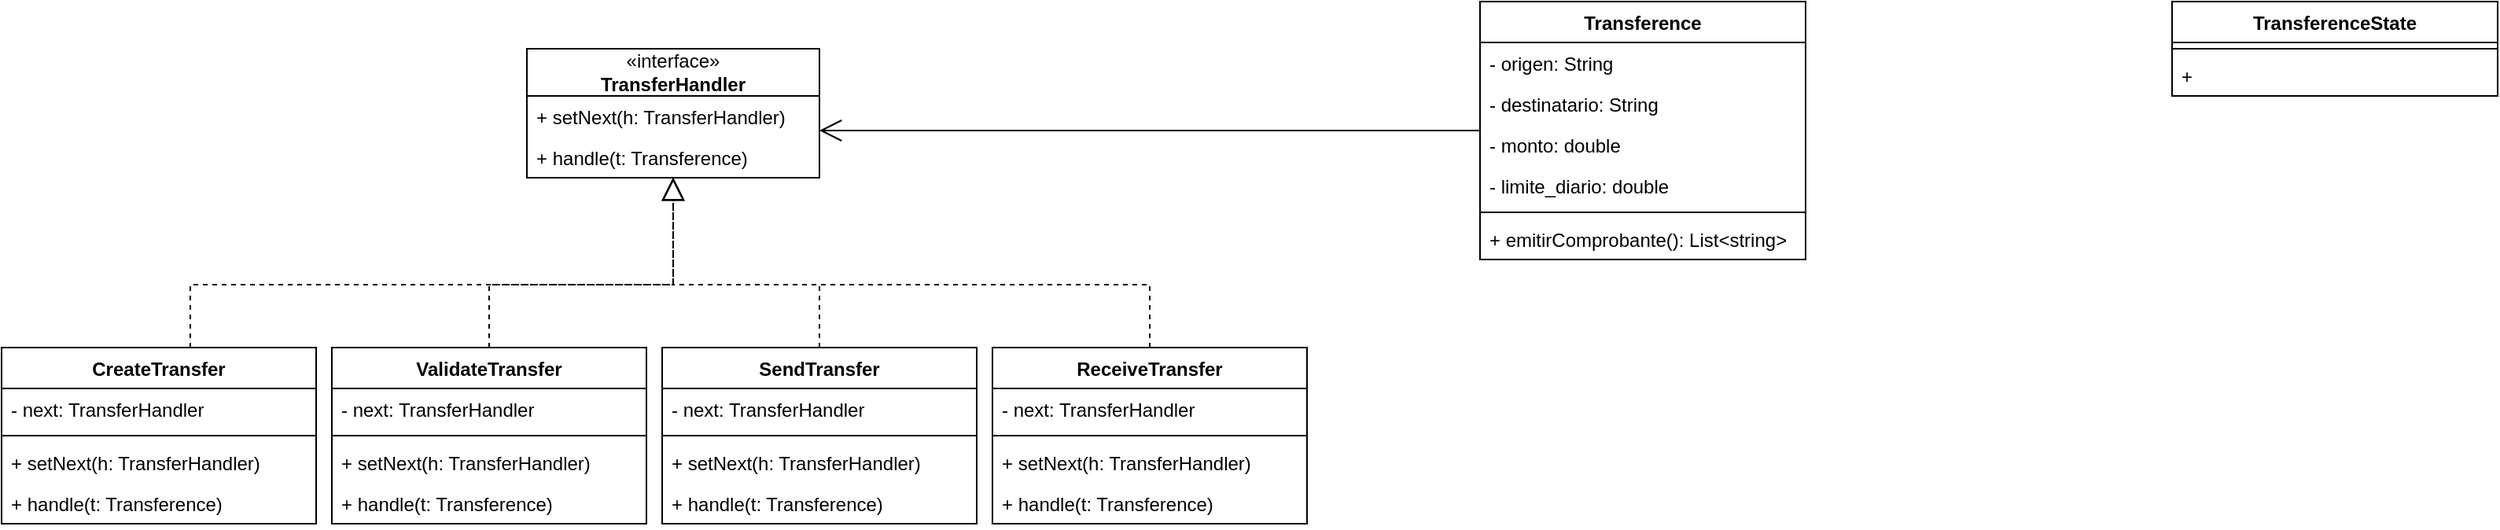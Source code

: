 <mxfile version="28.2.5">
  <diagram id="C5RBs43oDa-KdzZeNtuy" name="Page-1">
    <mxGraphModel dx="1042" dy="534" grid="1" gridSize="10" guides="1" tooltips="1" connect="1" arrows="1" fold="1" page="1" pageScale="1" pageWidth="827" pageHeight="1169" math="0" shadow="0">
      <root>
        <mxCell id="WIyWlLk6GJQsqaUBKTNV-0" />
        <mxCell id="WIyWlLk6GJQsqaUBKTNV-1" parent="WIyWlLk6GJQsqaUBKTNV-0" />
        <mxCell id="DVQdAIpatK4mYI48eg1U-0" value="«interface»&lt;br&gt;&lt;b&gt;TransferHandler&lt;/b&gt;" style="swimlane;fontStyle=0;childLayout=stackLayout;horizontal=1;startSize=30;fillColor=none;horizontalStack=0;resizeParent=1;resizeParentMax=0;resizeLast=0;collapsible=1;marginBottom=0;whiteSpace=wrap;html=1;" vertex="1" parent="WIyWlLk6GJQsqaUBKTNV-1">
          <mxGeometry x="334" y="60" width="186" height="82" as="geometry" />
        </mxCell>
        <mxCell id="DVQdAIpatK4mYI48eg1U-16" value="+ setNext(h: TransferHandler)" style="text;strokeColor=none;fillColor=none;align=left;verticalAlign=top;spacingLeft=4;spacingRight=4;overflow=hidden;rotatable=0;points=[[0,0.5],[1,0.5]];portConstraint=eastwest;whiteSpace=wrap;html=1;" vertex="1" parent="DVQdAIpatK4mYI48eg1U-0">
          <mxGeometry y="30" width="186" height="26" as="geometry" />
        </mxCell>
        <mxCell id="DVQdAIpatK4mYI48eg1U-1" value="+ handle(t: Transference)" style="text;strokeColor=none;fillColor=none;align=left;verticalAlign=top;spacingLeft=4;spacingRight=4;overflow=hidden;rotatable=0;points=[[0,0.5],[1,0.5]];portConstraint=eastwest;whiteSpace=wrap;html=1;" vertex="1" parent="DVQdAIpatK4mYI48eg1U-0">
          <mxGeometry y="56" width="186" height="26" as="geometry" />
        </mxCell>
        <mxCell id="DVQdAIpatK4mYI48eg1U-5" value="CreateTransfer" style="swimlane;fontStyle=1;align=center;verticalAlign=top;childLayout=stackLayout;horizontal=1;startSize=26;horizontalStack=0;resizeParent=1;resizeParentMax=0;resizeLast=0;collapsible=1;marginBottom=0;whiteSpace=wrap;html=1;" vertex="1" parent="WIyWlLk6GJQsqaUBKTNV-1">
          <mxGeometry y="250" width="200" height="112" as="geometry" />
        </mxCell>
        <mxCell id="DVQdAIpatK4mYI48eg1U-6" value="- next: TransferHandler" style="text;strokeColor=none;fillColor=none;align=left;verticalAlign=top;spacingLeft=4;spacingRight=4;overflow=hidden;rotatable=0;points=[[0,0.5],[1,0.5]];portConstraint=eastwest;whiteSpace=wrap;html=1;" vertex="1" parent="DVQdAIpatK4mYI48eg1U-5">
          <mxGeometry y="26" width="200" height="26" as="geometry" />
        </mxCell>
        <mxCell id="DVQdAIpatK4mYI48eg1U-7" value="" style="line;strokeWidth=1;fillColor=none;align=left;verticalAlign=middle;spacingTop=-1;spacingLeft=3;spacingRight=3;rotatable=0;labelPosition=right;points=[];portConstraint=eastwest;strokeColor=inherit;" vertex="1" parent="DVQdAIpatK4mYI48eg1U-5">
          <mxGeometry y="52" width="200" height="8" as="geometry" />
        </mxCell>
        <mxCell id="DVQdAIpatK4mYI48eg1U-8" value="+ setNext(h: TransferHandler)" style="text;strokeColor=none;fillColor=none;align=left;verticalAlign=top;spacingLeft=4;spacingRight=4;overflow=hidden;rotatable=0;points=[[0,0.5],[1,0.5]];portConstraint=eastwest;whiteSpace=wrap;html=1;" vertex="1" parent="DVQdAIpatK4mYI48eg1U-5">
          <mxGeometry y="60" width="200" height="26" as="geometry" />
        </mxCell>
        <mxCell id="DVQdAIpatK4mYI48eg1U-25" value="+ handle(t: Transference)" style="text;strokeColor=none;fillColor=none;align=left;verticalAlign=top;spacingLeft=4;spacingRight=4;overflow=hidden;rotatable=0;points=[[0,0.5],[1,0.5]];portConstraint=eastwest;whiteSpace=wrap;html=1;" vertex="1" parent="DVQdAIpatK4mYI48eg1U-5">
          <mxGeometry y="86" width="200" height="26" as="geometry" />
        </mxCell>
        <mxCell id="DVQdAIpatK4mYI48eg1U-9" value="" style="endArrow=block;dashed=1;endFill=0;endSize=12;html=1;rounded=0;edgeStyle=orthogonalEdgeStyle;" edge="1" parent="WIyWlLk6GJQsqaUBKTNV-1" source="DVQdAIpatK4mYI48eg1U-5" target="DVQdAIpatK4mYI48eg1U-0">
          <mxGeometry width="160" relative="1" as="geometry">
            <mxPoint x="240" y="180" as="sourcePoint" />
            <mxPoint x="400" y="180" as="targetPoint" />
            <Array as="points">
              <mxPoint x="120" y="210" />
              <mxPoint x="427" y="210" />
            </Array>
          </mxGeometry>
        </mxCell>
        <mxCell id="DVQdAIpatK4mYI48eg1U-10" value="Transference" style="swimlane;fontStyle=1;align=center;verticalAlign=top;childLayout=stackLayout;horizontal=1;startSize=26;horizontalStack=0;resizeParent=1;resizeParentMax=0;resizeLast=0;collapsible=1;marginBottom=0;whiteSpace=wrap;html=1;" vertex="1" parent="WIyWlLk6GJQsqaUBKTNV-1">
          <mxGeometry x="940" y="30" width="207" height="164" as="geometry" />
        </mxCell>
        <mxCell id="DVQdAIpatK4mYI48eg1U-11" value="- origen: String" style="text;strokeColor=none;fillColor=none;align=left;verticalAlign=top;spacingLeft=4;spacingRight=4;overflow=hidden;rotatable=0;points=[[0,0.5],[1,0.5]];portConstraint=eastwest;whiteSpace=wrap;html=1;" vertex="1" parent="DVQdAIpatK4mYI48eg1U-10">
          <mxGeometry y="26" width="207" height="26" as="geometry" />
        </mxCell>
        <mxCell id="DVQdAIpatK4mYI48eg1U-18" value="- destinatario: String" style="text;strokeColor=none;fillColor=none;align=left;verticalAlign=top;spacingLeft=4;spacingRight=4;overflow=hidden;rotatable=0;points=[[0,0.5],[1,0.5]];portConstraint=eastwest;whiteSpace=wrap;html=1;" vertex="1" parent="DVQdAIpatK4mYI48eg1U-10">
          <mxGeometry y="52" width="207" height="26" as="geometry" />
        </mxCell>
        <mxCell id="DVQdAIpatK4mYI48eg1U-32" value="- monto: double" style="text;strokeColor=none;fillColor=none;align=left;verticalAlign=top;spacingLeft=4;spacingRight=4;overflow=hidden;rotatable=0;points=[[0,0.5],[1,0.5]];portConstraint=eastwest;whiteSpace=wrap;html=1;" vertex="1" parent="DVQdAIpatK4mYI48eg1U-10">
          <mxGeometry y="78" width="207" height="26" as="geometry" />
        </mxCell>
        <mxCell id="DVQdAIpatK4mYI48eg1U-33" value="- limite_diario: double" style="text;strokeColor=none;fillColor=none;align=left;verticalAlign=top;spacingLeft=4;spacingRight=4;overflow=hidden;rotatable=0;points=[[0,0.5],[1,0.5]];portConstraint=eastwest;whiteSpace=wrap;html=1;" vertex="1" parent="DVQdAIpatK4mYI48eg1U-10">
          <mxGeometry y="104" width="207" height="26" as="geometry" />
        </mxCell>
        <mxCell id="DVQdAIpatK4mYI48eg1U-12" value="" style="line;strokeWidth=1;fillColor=none;align=left;verticalAlign=middle;spacingTop=-1;spacingLeft=3;spacingRight=3;rotatable=0;labelPosition=right;points=[];portConstraint=eastwest;strokeColor=inherit;" vertex="1" parent="DVQdAIpatK4mYI48eg1U-10">
          <mxGeometry y="130" width="207" height="8" as="geometry" />
        </mxCell>
        <mxCell id="DVQdAIpatK4mYI48eg1U-13" value="+ emitirComprobante(): List&amp;lt;string&amp;gt;" style="text;strokeColor=none;fillColor=none;align=left;verticalAlign=top;spacingLeft=4;spacingRight=4;overflow=hidden;rotatable=0;points=[[0,0.5],[1,0.5]];portConstraint=eastwest;whiteSpace=wrap;html=1;" vertex="1" parent="DVQdAIpatK4mYI48eg1U-10">
          <mxGeometry y="138" width="207" height="26" as="geometry" />
        </mxCell>
        <mxCell id="DVQdAIpatK4mYI48eg1U-14" value="" style="endArrow=open;endFill=1;endSize=12;html=1;rounded=0;edgeStyle=orthogonalEdgeStyle;" edge="1" parent="WIyWlLk6GJQsqaUBKTNV-1" source="DVQdAIpatK4mYI48eg1U-10" target="DVQdAIpatK4mYI48eg1U-0">
          <mxGeometry width="160" relative="1" as="geometry">
            <mxPoint x="520" y="290" as="sourcePoint" />
            <mxPoint x="680" y="290" as="targetPoint" />
            <Array as="points">
              <mxPoint x="620" y="112" />
              <mxPoint x="620" y="112" />
            </Array>
          </mxGeometry>
        </mxCell>
        <mxCell id="DVQdAIpatK4mYI48eg1U-19" value="ValidateTransfer" style="swimlane;fontStyle=1;align=center;verticalAlign=top;childLayout=stackLayout;horizontal=1;startSize=26;horizontalStack=0;resizeParent=1;resizeParentMax=0;resizeLast=0;collapsible=1;marginBottom=0;whiteSpace=wrap;html=1;" vertex="1" parent="WIyWlLk6GJQsqaUBKTNV-1">
          <mxGeometry x="210" y="250" width="200" height="112" as="geometry" />
        </mxCell>
        <mxCell id="DVQdAIpatK4mYI48eg1U-20" value="- next: TransferHandler" style="text;strokeColor=none;fillColor=none;align=left;verticalAlign=top;spacingLeft=4;spacingRight=4;overflow=hidden;rotatable=0;points=[[0,0.5],[1,0.5]];portConstraint=eastwest;whiteSpace=wrap;html=1;" vertex="1" parent="DVQdAIpatK4mYI48eg1U-19">
          <mxGeometry y="26" width="200" height="26" as="geometry" />
        </mxCell>
        <mxCell id="DVQdAIpatK4mYI48eg1U-21" value="" style="line;strokeWidth=1;fillColor=none;align=left;verticalAlign=middle;spacingTop=-1;spacingLeft=3;spacingRight=3;rotatable=0;labelPosition=right;points=[];portConstraint=eastwest;strokeColor=inherit;" vertex="1" parent="DVQdAIpatK4mYI48eg1U-19">
          <mxGeometry y="52" width="200" height="8" as="geometry" />
        </mxCell>
        <mxCell id="DVQdAIpatK4mYI48eg1U-22" value="+ setNext(h: TransferHandler)" style="text;strokeColor=none;fillColor=none;align=left;verticalAlign=top;spacingLeft=4;spacingRight=4;overflow=hidden;rotatable=0;points=[[0,0.5],[1,0.5]];portConstraint=eastwest;whiteSpace=wrap;html=1;" vertex="1" parent="DVQdAIpatK4mYI48eg1U-19">
          <mxGeometry y="60" width="200" height="26" as="geometry" />
        </mxCell>
        <mxCell id="DVQdAIpatK4mYI48eg1U-26" value="+ handle(t: Transference)" style="text;strokeColor=none;fillColor=none;align=left;verticalAlign=top;spacingLeft=4;spacingRight=4;overflow=hidden;rotatable=0;points=[[0,0.5],[1,0.5]];portConstraint=eastwest;whiteSpace=wrap;html=1;" vertex="1" parent="DVQdAIpatK4mYI48eg1U-19">
          <mxGeometry y="86" width="200" height="26" as="geometry" />
        </mxCell>
        <mxCell id="DVQdAIpatK4mYI48eg1U-24" value="" style="endArrow=block;dashed=1;endFill=0;endSize=12;html=1;rounded=0;edgeStyle=orthogonalEdgeStyle;" edge="1" parent="WIyWlLk6GJQsqaUBKTNV-1" source="DVQdAIpatK4mYI48eg1U-19" target="DVQdAIpatK4mYI48eg1U-0">
          <mxGeometry width="160" relative="1" as="geometry">
            <mxPoint x="490" y="358" as="sourcePoint" />
            <mxPoint x="797" y="250" as="targetPoint" />
            <Array as="points">
              <mxPoint x="310" y="210" />
              <mxPoint x="427" y="210" />
            </Array>
          </mxGeometry>
        </mxCell>
        <mxCell id="DVQdAIpatK4mYI48eg1U-27" value="SendTransfer" style="swimlane;fontStyle=1;align=center;verticalAlign=top;childLayout=stackLayout;horizontal=1;startSize=26;horizontalStack=0;resizeParent=1;resizeParentMax=0;resizeLast=0;collapsible=1;marginBottom=0;whiteSpace=wrap;html=1;" vertex="1" parent="WIyWlLk6GJQsqaUBKTNV-1">
          <mxGeometry x="420" y="250" width="200" height="112" as="geometry" />
        </mxCell>
        <mxCell id="DVQdAIpatK4mYI48eg1U-28" value="- next: TransferHandler" style="text;strokeColor=none;fillColor=none;align=left;verticalAlign=top;spacingLeft=4;spacingRight=4;overflow=hidden;rotatable=0;points=[[0,0.5],[1,0.5]];portConstraint=eastwest;whiteSpace=wrap;html=1;" vertex="1" parent="DVQdAIpatK4mYI48eg1U-27">
          <mxGeometry y="26" width="200" height="26" as="geometry" />
        </mxCell>
        <mxCell id="DVQdAIpatK4mYI48eg1U-29" value="" style="line;strokeWidth=1;fillColor=none;align=left;verticalAlign=middle;spacingTop=-1;spacingLeft=3;spacingRight=3;rotatable=0;labelPosition=right;points=[];portConstraint=eastwest;strokeColor=inherit;" vertex="1" parent="DVQdAIpatK4mYI48eg1U-27">
          <mxGeometry y="52" width="200" height="8" as="geometry" />
        </mxCell>
        <mxCell id="DVQdAIpatK4mYI48eg1U-30" value="+ setNext(h: TransferHandler)" style="text;strokeColor=none;fillColor=none;align=left;verticalAlign=top;spacingLeft=4;spacingRight=4;overflow=hidden;rotatable=0;points=[[0,0.5],[1,0.5]];portConstraint=eastwest;whiteSpace=wrap;html=1;" vertex="1" parent="DVQdAIpatK4mYI48eg1U-27">
          <mxGeometry y="60" width="200" height="26" as="geometry" />
        </mxCell>
        <mxCell id="DVQdAIpatK4mYI48eg1U-31" value="+ handle(t: Transference)" style="text;strokeColor=none;fillColor=none;align=left;verticalAlign=top;spacingLeft=4;spacingRight=4;overflow=hidden;rotatable=0;points=[[0,0.5],[1,0.5]];portConstraint=eastwest;whiteSpace=wrap;html=1;" vertex="1" parent="DVQdAIpatK4mYI48eg1U-27">
          <mxGeometry y="86" width="200" height="26" as="geometry" />
        </mxCell>
        <mxCell id="DVQdAIpatK4mYI48eg1U-34" value="" style="endArrow=block;dashed=1;endFill=0;endSize=12;html=1;rounded=0;edgeStyle=orthogonalEdgeStyle;" edge="1" parent="WIyWlLk6GJQsqaUBKTNV-1" source="DVQdAIpatK4mYI48eg1U-27" target="DVQdAIpatK4mYI48eg1U-0">
          <mxGeometry width="160" relative="1" as="geometry">
            <mxPoint x="300" y="338" as="sourcePoint" />
            <mxPoint x="417" y="230" as="targetPoint" />
            <Array as="points">
              <mxPoint x="520" y="210" />
              <mxPoint x="427" y="210" />
            </Array>
          </mxGeometry>
        </mxCell>
        <mxCell id="DVQdAIpatK4mYI48eg1U-35" value="ReceiveTransfer" style="swimlane;fontStyle=1;align=center;verticalAlign=top;childLayout=stackLayout;horizontal=1;startSize=26;horizontalStack=0;resizeParent=1;resizeParentMax=0;resizeLast=0;collapsible=1;marginBottom=0;whiteSpace=wrap;html=1;" vertex="1" parent="WIyWlLk6GJQsqaUBKTNV-1">
          <mxGeometry x="630" y="250" width="200" height="112" as="geometry" />
        </mxCell>
        <mxCell id="DVQdAIpatK4mYI48eg1U-36" value="- next: TransferHandler" style="text;strokeColor=none;fillColor=none;align=left;verticalAlign=top;spacingLeft=4;spacingRight=4;overflow=hidden;rotatable=0;points=[[0,0.5],[1,0.5]];portConstraint=eastwest;whiteSpace=wrap;html=1;" vertex="1" parent="DVQdAIpatK4mYI48eg1U-35">
          <mxGeometry y="26" width="200" height="26" as="geometry" />
        </mxCell>
        <mxCell id="DVQdAIpatK4mYI48eg1U-37" value="" style="line;strokeWidth=1;fillColor=none;align=left;verticalAlign=middle;spacingTop=-1;spacingLeft=3;spacingRight=3;rotatable=0;labelPosition=right;points=[];portConstraint=eastwest;strokeColor=inherit;" vertex="1" parent="DVQdAIpatK4mYI48eg1U-35">
          <mxGeometry y="52" width="200" height="8" as="geometry" />
        </mxCell>
        <mxCell id="DVQdAIpatK4mYI48eg1U-38" value="+ setNext(h: TransferHandler)" style="text;strokeColor=none;fillColor=none;align=left;verticalAlign=top;spacingLeft=4;spacingRight=4;overflow=hidden;rotatable=0;points=[[0,0.5],[1,0.5]];portConstraint=eastwest;whiteSpace=wrap;html=1;" vertex="1" parent="DVQdAIpatK4mYI48eg1U-35">
          <mxGeometry y="60" width="200" height="26" as="geometry" />
        </mxCell>
        <mxCell id="DVQdAIpatK4mYI48eg1U-39" value="+ handle(t: Transference)" style="text;strokeColor=none;fillColor=none;align=left;verticalAlign=top;spacingLeft=4;spacingRight=4;overflow=hidden;rotatable=0;points=[[0,0.5],[1,0.5]];portConstraint=eastwest;whiteSpace=wrap;html=1;" vertex="1" parent="DVQdAIpatK4mYI48eg1U-35">
          <mxGeometry y="86" width="200" height="26" as="geometry" />
        </mxCell>
        <mxCell id="DVQdAIpatK4mYI48eg1U-40" value="" style="endArrow=block;dashed=1;endFill=0;endSize=12;html=1;rounded=0;edgeStyle=orthogonalEdgeStyle;" edge="1" parent="WIyWlLk6GJQsqaUBKTNV-1" source="DVQdAIpatK4mYI48eg1U-35" target="DVQdAIpatK4mYI48eg1U-0">
          <mxGeometry width="160" relative="1" as="geometry">
            <mxPoint x="613" y="318" as="sourcePoint" />
            <mxPoint x="520" y="210" as="targetPoint" />
            <Array as="points">
              <mxPoint x="730" y="210" />
              <mxPoint x="427" y="210" />
            </Array>
          </mxGeometry>
        </mxCell>
        <mxCell id="DVQdAIpatK4mYI48eg1U-41" value="TransferenceState" style="swimlane;fontStyle=1;align=center;verticalAlign=top;childLayout=stackLayout;horizontal=1;startSize=26;horizontalStack=0;resizeParent=1;resizeParentMax=0;resizeLast=0;collapsible=1;marginBottom=0;whiteSpace=wrap;html=1;" vertex="1" parent="WIyWlLk6GJQsqaUBKTNV-1">
          <mxGeometry x="1380" y="30" width="207" height="60" as="geometry" />
        </mxCell>
        <mxCell id="DVQdAIpatK4mYI48eg1U-46" value="" style="line;strokeWidth=1;fillColor=none;align=left;verticalAlign=middle;spacingTop=-1;spacingLeft=3;spacingRight=3;rotatable=0;labelPosition=right;points=[];portConstraint=eastwest;strokeColor=inherit;" vertex="1" parent="DVQdAIpatK4mYI48eg1U-41">
          <mxGeometry y="26" width="207" height="8" as="geometry" />
        </mxCell>
        <mxCell id="DVQdAIpatK4mYI48eg1U-47" value="+&amp;nbsp;" style="text;strokeColor=none;fillColor=none;align=left;verticalAlign=top;spacingLeft=4;spacingRight=4;overflow=hidden;rotatable=0;points=[[0,0.5],[1,0.5]];portConstraint=eastwest;whiteSpace=wrap;html=1;" vertex="1" parent="DVQdAIpatK4mYI48eg1U-41">
          <mxGeometry y="34" width="207" height="26" as="geometry" />
        </mxCell>
      </root>
    </mxGraphModel>
  </diagram>
</mxfile>
